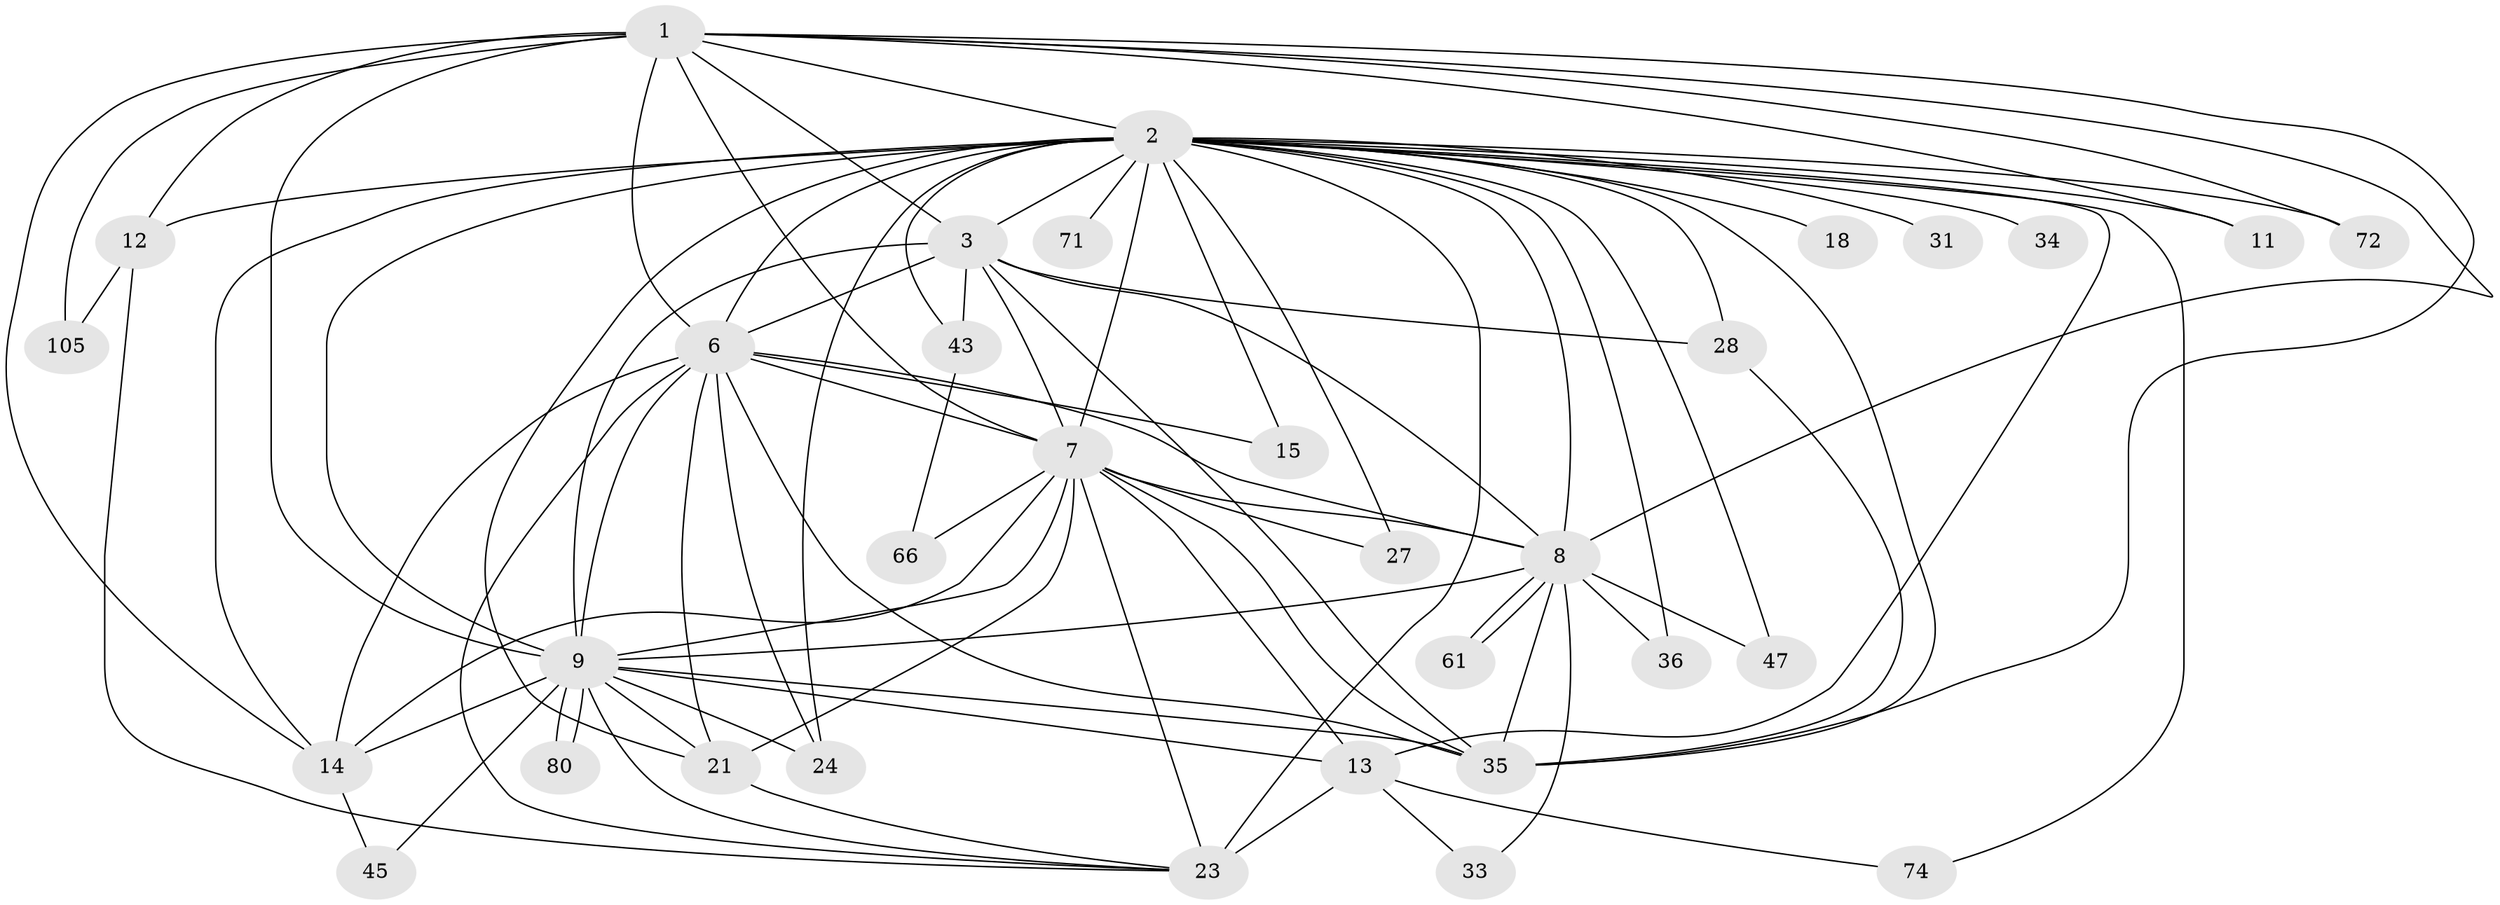 // original degree distribution, {21: 0.009009009009009009, 27: 0.009009009009009009, 14: 0.009009009009009009, 19: 0.018018018018018018, 20: 0.009009009009009009, 26: 0.009009009009009009, 22: 0.009009009009009009, 16: 0.009009009009009009, 28: 0.009009009009009009, 2: 0.5765765765765766, 6: 0.02702702702702703, 8: 0.009009009009009009, 7: 0.018018018018018018, 4: 0.08108108108108109, 5: 0.05405405405405406, 3: 0.14414414414414414}
// Generated by graph-tools (version 1.1) at 2025/17/03/04/25 18:17:16]
// undirected, 33 vertices, 87 edges
graph export_dot {
graph [start="1"]
  node [color=gray90,style=filled];
  1 [super="+48+59"];
  2 [super="+95+92+89+111+10+82+79+49+5+19+37+46+4+30+50"];
  3;
  6 [super="+83+86+94+62+44+64+67"];
  7 [super="+75+110+96+22+26+16"];
  8;
  9 [super="+38+51+107+85"];
  11;
  12;
  13;
  14 [super="+17"];
  15;
  18;
  21 [super="+90+39+52"];
  23 [super="+84+25+63"];
  24 [super="+60+77"];
  27;
  28 [super="+69"];
  31 [super="+68"];
  33;
  34;
  35 [super="+65+41"];
  36;
  43;
  45;
  47;
  61;
  66;
  71;
  72 [super="+88"];
  74;
  80;
  105;
  1 -- 2 [weight=4];
  1 -- 3;
  1 -- 6 [weight=4];
  1 -- 7 [weight=2];
  1 -- 8;
  1 -- 9 [weight=2];
  1 -- 11;
  1 -- 12 [weight=2];
  1 -- 14;
  1 -- 105;
  1 -- 72;
  1 -- 35;
  2 -- 3 [weight=5];
  2 -- 6 [weight=6];
  2 -- 7 [weight=9];
  2 -- 8 [weight=5];
  2 -- 9 [weight=9];
  2 -- 11;
  2 -- 13 [weight=2];
  2 -- 35 [weight=3];
  2 -- 71 [weight=2];
  2 -- 72 [weight=2];
  2 -- 36 [weight=2];
  2 -- 12 [weight=2];
  2 -- 15;
  2 -- 18;
  2 -- 21;
  2 -- 28 [weight=2];
  2 -- 14 [weight=2];
  2 -- 74;
  2 -- 23 [weight=5];
  2 -- 24 [weight=3];
  2 -- 31 [weight=5];
  2 -- 27;
  2 -- 34 [weight=2];
  2 -- 47;
  2 -- 43;
  3 -- 6;
  3 -- 7 [weight=2];
  3 -- 8;
  3 -- 9;
  3 -- 28;
  3 -- 43;
  3 -- 35;
  6 -- 7 [weight=3];
  6 -- 8;
  6 -- 9 [weight=4];
  6 -- 15;
  6 -- 24 [weight=3];
  6 -- 21 [weight=2];
  6 -- 14;
  6 -- 23;
  6 -- 35;
  7 -- 8;
  7 -- 9 [weight=4];
  7 -- 13 [weight=2];
  7 -- 27;
  7 -- 35;
  7 -- 14;
  7 -- 66;
  7 -- 23 [weight=2];
  7 -- 21;
  8 -- 9;
  8 -- 33;
  8 -- 35;
  8 -- 36;
  8 -- 47;
  8 -- 61;
  8 -- 61;
  9 -- 21;
  9 -- 45;
  9 -- 80;
  9 -- 80;
  9 -- 23;
  9 -- 35 [weight=3];
  9 -- 14;
  9 -- 24 [weight=2];
  9 -- 13;
  12 -- 105;
  12 -- 23;
  13 -- 33;
  13 -- 74;
  13 -- 23;
  14 -- 45;
  21 -- 23;
  28 -- 35;
  43 -- 66;
}
